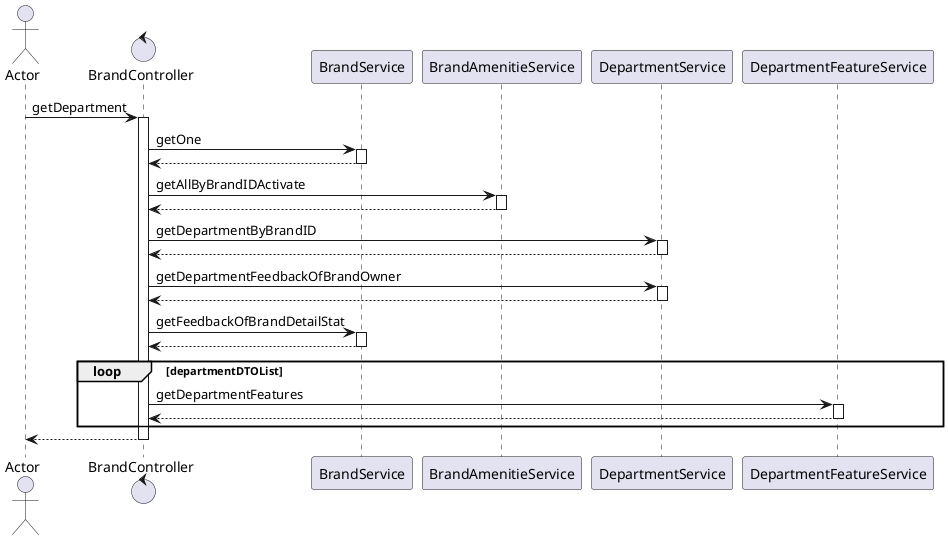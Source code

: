 @startuml
actor Actor as Actor
control BrandController as BrandController

Actor -> BrandController : getDepartment
activate BrandController
BrandController -> BrandService : getOne
activate BrandService
BrandService --> BrandController
deactivate BrandService
BrandController -> BrandAmenitieService : getAllByBrandIDActivate
activate BrandAmenitieService
BrandAmenitieService --> BrandController
deactivate BrandAmenitieService
BrandController -> DepartmentService : getDepartmentByBrandID
activate DepartmentService
DepartmentService --> BrandController
deactivate DepartmentService
BrandController -> DepartmentService : getDepartmentFeedbackOfBrandOwner
activate DepartmentService
DepartmentService --> BrandController
deactivate DepartmentService
BrandController -> BrandService : getFeedbackOfBrandDetailStat
activate BrandService
BrandService --> BrandController
deactivate BrandService
loop departmentDTOList
BrandController -> DepartmentFeatureService : getDepartmentFeatures
activate DepartmentFeatureService
DepartmentFeatureService --> BrandController
deactivate DepartmentFeatureService
end
return
@enduml